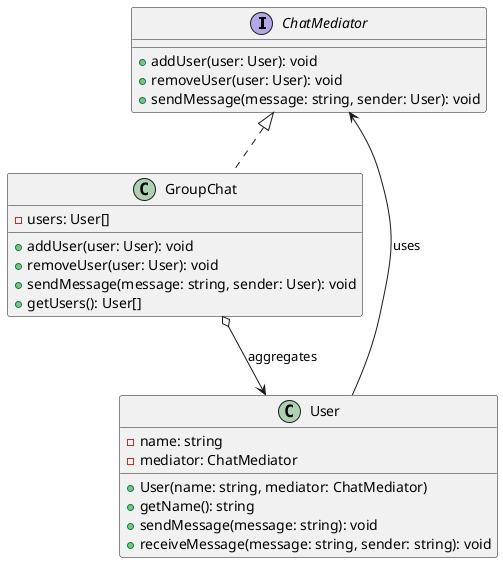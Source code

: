 @startuml
interface ChatMediator {
    + addUser(user: User): void
    + removeUser(user: User): void
    + sendMessage(message: string, sender: User): void
}

class GroupChat implements ChatMediator {
    - users: User[]
    + addUser(user: User): void
    + removeUser(user: User): void
    + sendMessage(message: string, sender: User): void
    + getUsers(): User[]
}

class User {
    - name: string
    - mediator: ChatMediator
    + User(name: string, mediator: ChatMediator)
    + getName(): string
    + sendMessage(message: string): void
    + receiveMessage(message: string, sender: string): void
}

User --> ChatMediator : uses
GroupChat o--> User : aggregates
@enduml